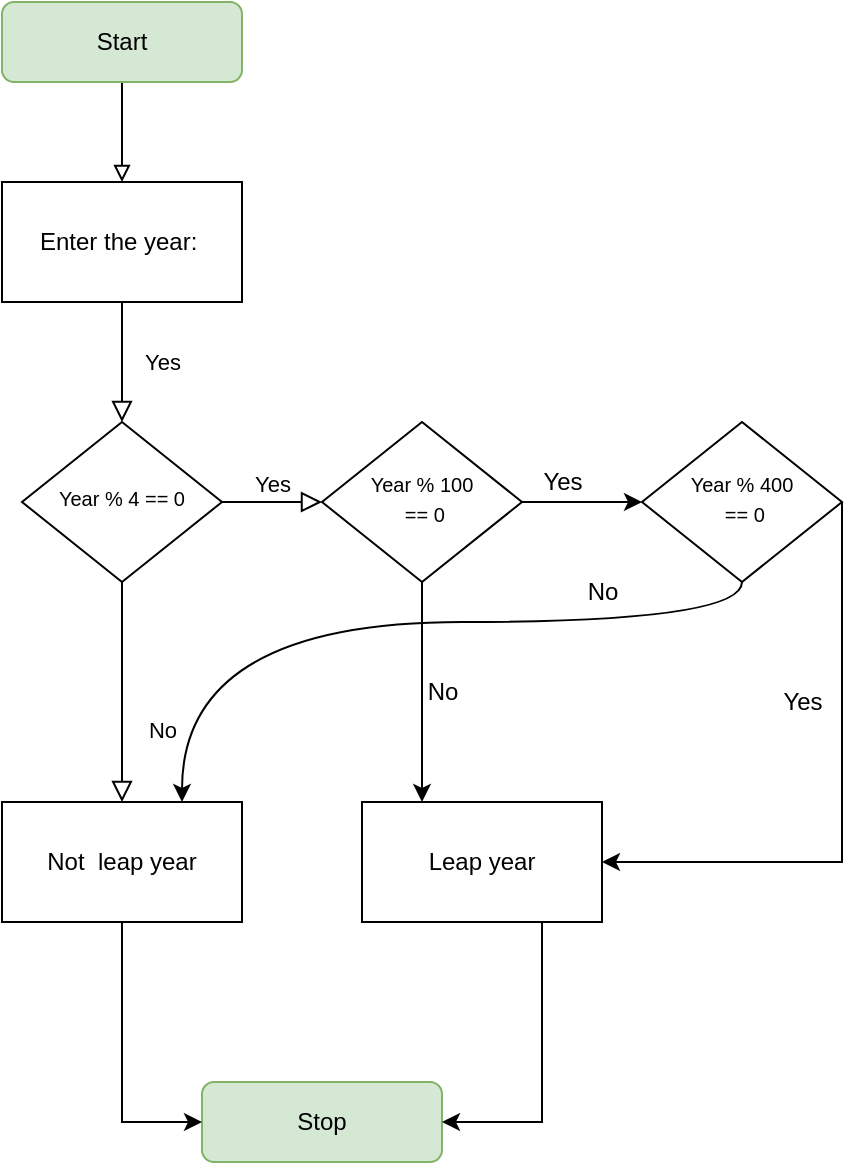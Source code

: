 <mxfile version="20.8.5" type="github"><diagram id="C5RBs43oDa-KdzZeNtuy" name="Page-1"><mxGraphModel dx="1221" dy="676" grid="1" gridSize="10" guides="1" tooltips="1" connect="1" arrows="1" fold="1" page="1" pageScale="1" pageWidth="827" pageHeight="1169" math="0" shadow="0"><root><mxCell id="WIyWlLk6GJQsqaUBKTNV-0"/><mxCell id="WIyWlLk6GJQsqaUBKTNV-1" parent="WIyWlLk6GJQsqaUBKTNV-0"/><mxCell id="WIyWlLk6GJQsqaUBKTNV-2" value="" style="rounded=0;html=1;jettySize=auto;orthogonalLoop=1;fontSize=11;endArrow=block;endFill=0;strokeWidth=1;shadow=0;labelBackgroundColor=none;" parent="WIyWlLk6GJQsqaUBKTNV-1" source="WIyWlLk6GJQsqaUBKTNV-3" edge="1"><mxGeometry relative="1" as="geometry"><mxPoint x="220" y="170" as="targetPoint"/></mxGeometry></mxCell><mxCell id="WIyWlLk6GJQsqaUBKTNV-3" value="Start" style="rounded=1;whiteSpace=wrap;html=1;fontSize=12;glass=0;strokeWidth=1;shadow=0;fillColor=#d5e8d4;strokeColor=#82b366;" parent="WIyWlLk6GJQsqaUBKTNV-1" vertex="1"><mxGeometry x="160" y="80" width="120" height="40" as="geometry"/></mxCell><mxCell id="WIyWlLk6GJQsqaUBKTNV-4" value="Yes" style="rounded=0;html=1;jettySize=auto;orthogonalLoop=1;fontSize=11;endArrow=block;endFill=0;endSize=8;strokeWidth=1;shadow=0;labelBackgroundColor=none;edgeStyle=orthogonalEdgeStyle;" parent="WIyWlLk6GJQsqaUBKTNV-1" source="H1_-5gLHawV26EMyqOJ5-0" target="WIyWlLk6GJQsqaUBKTNV-10" edge="1"><mxGeometry y="20" relative="1" as="geometry"><mxPoint as="offset"/><mxPoint x="220" y="250" as="sourcePoint"/></mxGeometry></mxCell><mxCell id="WIyWlLk6GJQsqaUBKTNV-8" value="No" style="rounded=0;html=1;jettySize=auto;orthogonalLoop=1;fontSize=11;endArrow=block;endFill=0;endSize=8;strokeWidth=1;shadow=0;labelBackgroundColor=none;edgeStyle=orthogonalEdgeStyle;" parent="WIyWlLk6GJQsqaUBKTNV-1" source="WIyWlLk6GJQsqaUBKTNV-10" target="H1_-5gLHawV26EMyqOJ5-3" edge="1"><mxGeometry x="0.333" y="20" relative="1" as="geometry"><mxPoint as="offset"/><mxPoint x="220" y="430" as="targetPoint"/></mxGeometry></mxCell><mxCell id="WIyWlLk6GJQsqaUBKTNV-9" value="Yes" style="edgeStyle=orthogonalEdgeStyle;rounded=0;html=1;jettySize=auto;orthogonalLoop=1;fontSize=11;endArrow=block;endFill=0;endSize=8;strokeWidth=1;shadow=0;labelBackgroundColor=none;" parent="WIyWlLk6GJQsqaUBKTNV-1" source="WIyWlLk6GJQsqaUBKTNV-10" edge="1"><mxGeometry y="10" relative="1" as="geometry"><mxPoint as="offset"/><mxPoint x="320" y="330" as="targetPoint"/></mxGeometry></mxCell><mxCell id="WIyWlLk6GJQsqaUBKTNV-10" value="&lt;font style=&quot;font-size: 10px;&quot;&gt;Year % 4 == 0&lt;/font&gt;" style="rhombus;whiteSpace=wrap;html=1;shadow=0;fontFamily=Helvetica;fontSize=12;align=center;strokeWidth=1;spacing=6;spacingTop=-4;" parent="WIyWlLk6GJQsqaUBKTNV-1" vertex="1"><mxGeometry x="170" y="290" width="100" height="80" as="geometry"/></mxCell><mxCell id="H1_-5gLHawV26EMyqOJ5-0" value="Enter the year:&amp;nbsp;" style="rounded=0;whiteSpace=wrap;html=1;" parent="WIyWlLk6GJQsqaUBKTNV-1" vertex="1"><mxGeometry x="160" y="170" width="120" height="60" as="geometry"/></mxCell><mxCell id="H1_-5gLHawV26EMyqOJ5-3" value="Not&amp;nbsp; leap year" style="rounded=0;whiteSpace=wrap;html=1;" parent="WIyWlLk6GJQsqaUBKTNV-1" vertex="1"><mxGeometry x="160" y="480" width="120" height="60" as="geometry"/></mxCell><mxCell id="H1_-5gLHawV26EMyqOJ5-11" value="&lt;font style=&quot;font-size: 10px;&quot;&gt;Year % 100&lt;br&gt;&amp;nbsp;== 0&lt;/font&gt;" style="rhombus;whiteSpace=wrap;html=1;shadow=0;fontFamily=Helvetica;fontSize=12;align=center;strokeWidth=1;spacing=6;spacingTop=-4;" parent="WIyWlLk6GJQsqaUBKTNV-1" vertex="1"><mxGeometry x="320" y="290" width="100" height="80" as="geometry"/></mxCell><mxCell id="H1_-5gLHawV26EMyqOJ5-12" value="Leap year" style="rounded=0;whiteSpace=wrap;html=1;" parent="WIyWlLk6GJQsqaUBKTNV-1" vertex="1"><mxGeometry x="340" y="480" width="120" height="60" as="geometry"/></mxCell><mxCell id="H1_-5gLHawV26EMyqOJ5-13" value="" style="endArrow=classic;html=1;rounded=0;exitX=0.5;exitY=1;exitDx=0;exitDy=0;entryX=0.25;entryY=0;entryDx=0;entryDy=0;" parent="WIyWlLk6GJQsqaUBKTNV-1" source="H1_-5gLHawV26EMyqOJ5-11" target="H1_-5gLHawV26EMyqOJ5-12" edge="1"><mxGeometry width="50" height="50" relative="1" as="geometry"><mxPoint x="390" y="380" as="sourcePoint"/><mxPoint x="390" y="470" as="targetPoint"/></mxGeometry></mxCell><mxCell id="H1_-5gLHawV26EMyqOJ5-14" value="No" style="text;html=1;align=center;verticalAlign=middle;resizable=0;points=[];autosize=1;strokeColor=none;fillColor=none;" parent="WIyWlLk6GJQsqaUBKTNV-1" vertex="1"><mxGeometry x="360" y="410" width="40" height="30" as="geometry"/></mxCell><mxCell id="H1_-5gLHawV26EMyqOJ5-15" value="" style="endArrow=classic;html=1;rounded=0;exitX=1;exitY=0.5;exitDx=0;exitDy=0;" parent="WIyWlLk6GJQsqaUBKTNV-1" source="H1_-5gLHawV26EMyqOJ5-11" edge="1"><mxGeometry width="50" height="50" relative="1" as="geometry"><mxPoint x="390" y="380" as="sourcePoint"/><mxPoint x="480" y="330" as="targetPoint"/></mxGeometry></mxCell><mxCell id="H1_-5gLHawV26EMyqOJ5-16" value="Yes" style="text;html=1;align=center;verticalAlign=middle;resizable=0;points=[];autosize=1;strokeColor=none;fillColor=none;" parent="WIyWlLk6GJQsqaUBKTNV-1" vertex="1"><mxGeometry x="420" y="305" width="40" height="30" as="geometry"/></mxCell><mxCell id="H1_-5gLHawV26EMyqOJ5-17" value="&lt;font style=&quot;font-size: 10px;&quot;&gt;Year % 400&lt;br&gt;&amp;nbsp;== 0&lt;/font&gt;" style="rhombus;whiteSpace=wrap;html=1;shadow=0;fontFamily=Helvetica;fontSize=12;align=center;strokeWidth=1;spacing=6;spacingTop=-4;" parent="WIyWlLk6GJQsqaUBKTNV-1" vertex="1"><mxGeometry x="480" y="290" width="100" height="80" as="geometry"/></mxCell><mxCell id="H1_-5gLHawV26EMyqOJ5-18" value="" style="endArrow=classic;html=1;rounded=0;exitX=0.5;exitY=1;exitDx=0;exitDy=0;entryX=0.75;entryY=0;entryDx=0;entryDy=0;edgeStyle=orthogonalEdgeStyle;curved=1;" parent="WIyWlLk6GJQsqaUBKTNV-1" source="H1_-5gLHawV26EMyqOJ5-17" target="H1_-5gLHawV26EMyqOJ5-3" edge="1"><mxGeometry width="50" height="50" relative="1" as="geometry"><mxPoint x="390" y="380" as="sourcePoint"/><mxPoint x="280" y="370" as="targetPoint"/><Array as="points"><mxPoint x="530" y="390"/><mxPoint x="250" y="390"/></Array></mxGeometry></mxCell><mxCell id="H1_-5gLHawV26EMyqOJ5-19" value="No" style="text;html=1;align=center;verticalAlign=middle;resizable=0;points=[];autosize=1;strokeColor=none;fillColor=none;" parent="WIyWlLk6GJQsqaUBKTNV-1" vertex="1"><mxGeometry x="440" y="360" width="40" height="30" as="geometry"/></mxCell><mxCell id="H1_-5gLHawV26EMyqOJ5-20" value="" style="endArrow=classic;html=1;rounded=0;exitX=1;exitY=0.5;exitDx=0;exitDy=0;entryX=1;entryY=0.5;entryDx=0;entryDy=0;" parent="WIyWlLk6GJQsqaUBKTNV-1" source="H1_-5gLHawV26EMyqOJ5-17" target="H1_-5gLHawV26EMyqOJ5-12" edge="1"><mxGeometry width="50" height="50" relative="1" as="geometry"><mxPoint x="620" y="440" as="sourcePoint"/><mxPoint x="670" y="390" as="targetPoint"/><Array as="points"><mxPoint x="580" y="510"/></Array></mxGeometry></mxCell><mxCell id="H1_-5gLHawV26EMyqOJ5-21" value="Yes" style="text;html=1;align=center;verticalAlign=middle;resizable=0;points=[];autosize=1;strokeColor=none;fillColor=none;" parent="WIyWlLk6GJQsqaUBKTNV-1" vertex="1"><mxGeometry x="540" y="415" width="40" height="30" as="geometry"/></mxCell><mxCell id="H1_-5gLHawV26EMyqOJ5-22" value="Stop" style="rounded=1;whiteSpace=wrap;html=1;fontSize=12;glass=0;strokeWidth=1;shadow=0;fillColor=#d5e8d4;strokeColor=#82b366;" parent="WIyWlLk6GJQsqaUBKTNV-1" vertex="1"><mxGeometry x="260" y="620" width="120" height="40" as="geometry"/></mxCell><mxCell id="H1_-5gLHawV26EMyqOJ5-23" value="" style="endArrow=classic;html=1;rounded=0;exitX=0.5;exitY=1;exitDx=0;exitDy=0;" parent="WIyWlLk6GJQsqaUBKTNV-1" source="H1_-5gLHawV26EMyqOJ5-3" target="H1_-5gLHawV26EMyqOJ5-22" edge="1"><mxGeometry width="50" height="50" relative="1" as="geometry"><mxPoint x="210" y="609.5" as="sourcePoint"/><mxPoint x="260" y="559.5" as="targetPoint"/><Array as="points"><mxPoint x="220" y="640"/></Array></mxGeometry></mxCell><mxCell id="H1_-5gLHawV26EMyqOJ5-24" value="" style="endArrow=classic;html=1;rounded=0;exitX=0.75;exitY=1;exitDx=0;exitDy=0;entryX=1;entryY=0.5;entryDx=0;entryDy=0;" parent="WIyWlLk6GJQsqaUBKTNV-1" source="H1_-5gLHawV26EMyqOJ5-12" target="H1_-5gLHawV26EMyqOJ5-22" edge="1"><mxGeometry width="50" height="50" relative="1" as="geometry"><mxPoint x="410" y="610" as="sourcePoint"/><mxPoint x="460" y="560" as="targetPoint"/><Array as="points"><mxPoint x="430" y="640"/></Array></mxGeometry></mxCell></root></mxGraphModel></diagram></mxfile>